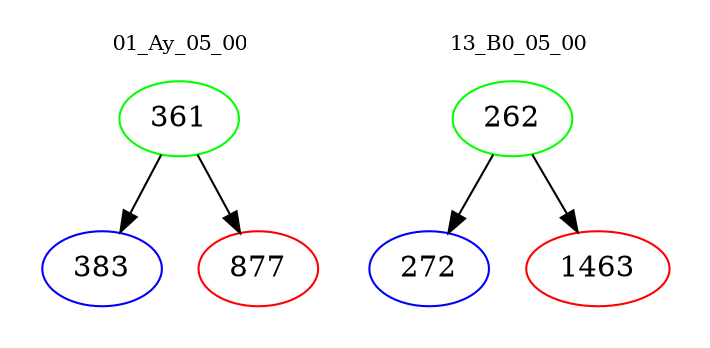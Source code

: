 digraph{
subgraph cluster_0 {
color = white
label = "01_Ay_05_00";
fontsize=10;
T0_361 [label="361", color="green"]
T0_361 -> T0_383 [color="black"]
T0_383 [label="383", color="blue"]
T0_361 -> T0_877 [color="black"]
T0_877 [label="877", color="red"]
}
subgraph cluster_1 {
color = white
label = "13_B0_05_00";
fontsize=10;
T1_262 [label="262", color="green"]
T1_262 -> T1_272 [color="black"]
T1_272 [label="272", color="blue"]
T1_262 -> T1_1463 [color="black"]
T1_1463 [label="1463", color="red"]
}
}
